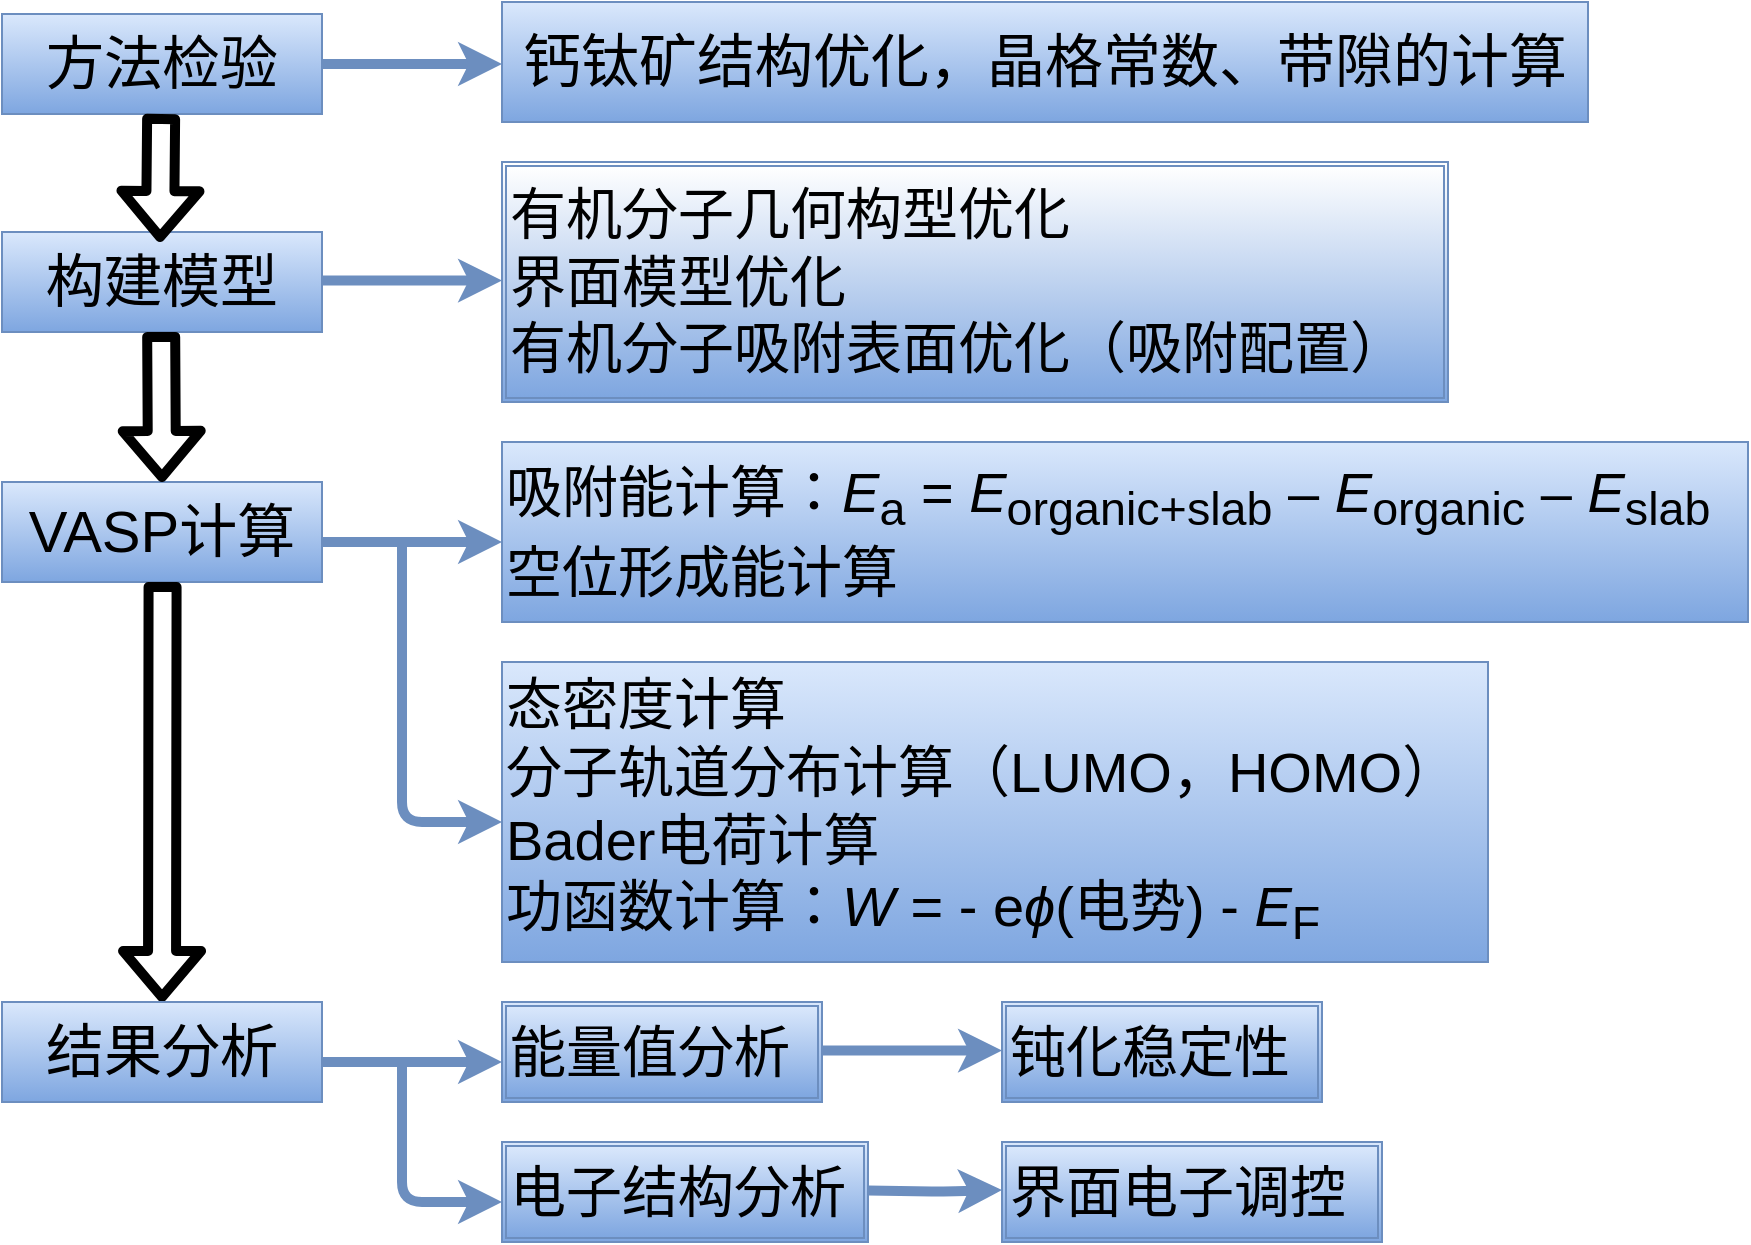 <mxfile version="13.7.6" type="github">
  <diagram id="hX-XF3ck8XFB4VlFPqp9" name="Page-1">
    <mxGraphModel dx="821" dy="600" grid="1" gridSize="10" guides="1" tooltips="1" connect="1" arrows="1" fold="1" page="1" pageScale="1" pageWidth="827" pageHeight="1169" math="0" shadow="0">
      <root>
        <mxCell id="0" />
        <mxCell id="1" parent="0" />
        <mxCell id="cmkQfpcR1fKDDS3a6NK1-7" value="&lt;font&gt;&lt;span style=&quot;font-family: &amp;#34;helvetica&amp;#34; ; text-align: left&quot;&gt;&lt;font style=&quot;font-size: 29px&quot;&gt;钙钛矿结构优化，晶格常数、带隙的计算&lt;/font&gt;&lt;/span&gt;&lt;br&gt;&lt;/font&gt;" style="whiteSpace=wrap;html=1;align=center;gradientColor=#7ea6e0;fillColor=#dae8fc;strokeColor=#6c8ebf;" parent="1" vertex="1">
          <mxGeometry x="290" y="130" width="543" height="60" as="geometry" />
        </mxCell>
        <mxCell id="cmkQfpcR1fKDDS3a6NK1-5" style="edgeStyle=orthogonalEdgeStyle;orthogonalLoop=1;jettySize=auto;html=1;exitX=1;exitY=0.5;exitDx=0;exitDy=0;strokeWidth=5;fillColor=#dae8fc;strokeColor=#6c8ebf;gradientColor=#7ea6e0;" parent="1" source="cmkQfpcR1fKDDS3a6NK1-3" edge="1">
          <mxGeometry relative="1" as="geometry">
            <mxPoint x="290" y="161" as="targetPoint" />
            <Array as="points">
              <mxPoint x="240" y="161" />
              <mxPoint x="240" y="161" />
            </Array>
          </mxGeometry>
        </mxCell>
        <mxCell id="cmkQfpcR1fKDDS3a6NK1-3" value="&lt;font style=&quot;font-size: 29px&quot;&gt;方法检验&lt;/font&gt;" style="whiteSpace=wrap;html=1;align=center;fillColor=#dae8fc;strokeColor=#6c8ebf;gradientColor=#7ea6e0;" parent="1" vertex="1">
          <mxGeometry x="40" y="136" width="160" height="50" as="geometry" />
        </mxCell>
        <mxCell id="cmkQfpcR1fKDDS3a6NK1-9" value="&lt;p style=&quot;margin-top: 0pt ; margin-bottom: 0pt ; margin-left: 0in ; text-align: left ; direction: ltr ; unicode-bidi: embed ; word-break: normal&quot;&gt;&lt;font style=&quot;font-size: 29px&quot;&gt;构建模型&lt;/font&gt;&lt;/p&gt;" style="whiteSpace=wrap;html=1;align=center;fillColor=#dae8fc;strokeColor=#6c8ebf;gradientColor=#7ea6e0;" parent="1" vertex="1">
          <mxGeometry x="40" y="245" width="160" height="50" as="geometry" />
        </mxCell>
        <mxCell id="cmkQfpcR1fKDDS3a6NK1-12" style="edgeStyle=orthogonalEdgeStyle;orthogonalLoop=1;jettySize=auto;html=1;exitX=1;exitY=0.5;exitDx=0;exitDy=0;strokeWidth=5;fillColor=#dae8fc;strokeColor=#6c8ebf;gradientColor=#7ea6e0;" parent="1" edge="1">
          <mxGeometry relative="1" as="geometry">
            <mxPoint x="290" y="269.29" as="targetPoint" />
            <mxPoint x="200" y="269.29" as="sourcePoint" />
            <Array as="points">
              <mxPoint x="250" y="269.29" />
              <mxPoint x="250" y="269.29" />
            </Array>
          </mxGeometry>
        </mxCell>
        <mxCell id="cmkQfpcR1fKDDS3a6NK1-13" value="&lt;div style=&quot;font-size: 28px&quot;&gt;&lt;font style=&quot;font-size: 28px&quot;&gt;&lt;span&gt;有机&lt;/span&gt;分子几何构型优化&lt;/font&gt;&lt;/div&gt;&lt;font style=&quot;font-size: 28px&quot;&gt;&lt;div&gt;&lt;span&gt;界面模型&lt;/span&gt;&lt;span&gt;优化&lt;/span&gt;&lt;/div&gt;&lt;/font&gt;&lt;p style=&quot;margin-top: 0pt ; margin-bottom: 0pt ; margin-left: 0in ; direction: ltr ; unicode-bidi: embed ; word-break: normal ; font-size: 28px&quot;&gt;&lt;font style=&quot;font-size: 28px&quot;&gt;&lt;span style=&quot;color: black&quot;&gt;有机分子吸附表面优化（吸附配置&lt;/span&gt;&lt;span style=&quot;color: black&quot;&gt;）&lt;/span&gt;&lt;/font&gt;&lt;/p&gt;" style="shape=ext;double=1;whiteSpace=wrap;html=1;align=left;gradientColor=#7ea6e0;strokeColor=#6c8ebf;" parent="1" vertex="1">
          <mxGeometry x="290" y="210" width="473" height="120" as="geometry" />
        </mxCell>
        <mxCell id="cmkQfpcR1fKDDS3a6NK1-18" value="&lt;p style=&quot;margin-top: 0pt ; margin-bottom: 0pt ; margin-left: 0in ; text-align: left ; direction: ltr ; unicode-bidi: embed ; word-break: normal ; font-size: 29px&quot;&gt;&lt;span style=&quot;font-family: &amp;#34;arial&amp;#34;&quot;&gt;VASP&lt;/span&gt;&lt;span&gt;计算&lt;/span&gt;&lt;/p&gt;" style="whiteSpace=wrap;html=1;align=center;fillColor=#dae8fc;strokeColor=#6c8ebf;gradientColor=#7ea6e0;" parent="1" vertex="1">
          <mxGeometry x="40" y="370" width="160" height="50" as="geometry" />
        </mxCell>
        <mxCell id="cmkQfpcR1fKDDS3a6NK1-22" style="edgeStyle=orthogonalEdgeStyle;orthogonalLoop=1;jettySize=auto;html=1;exitX=1;exitY=0.5;exitDx=0;exitDy=0;strokeWidth=5;fillColor=#dae8fc;strokeColor=#6c8ebf;gradientColor=#7ea6e0;" parent="1" edge="1">
          <mxGeometry relative="1" as="geometry">
            <mxPoint x="290" y="400.0" as="targetPoint" />
            <mxPoint x="200" y="400.0" as="sourcePoint" />
            <Array as="points">
              <mxPoint x="250" y="400" />
              <mxPoint x="250" y="400" />
            </Array>
          </mxGeometry>
        </mxCell>
        <mxCell id="cmkQfpcR1fKDDS3a6NK1-23" value="&lt;font style=&quot;font-size: 28px&quot;&gt;&lt;p style=&quot;margin-top: 0pt ; margin-bottom: 0pt ; margin-left: 0in ; direction: ltr ; unicode-bidi: embed ; word-break: normal&quot;&gt;吸附能计算：&lt;span style=&quot;font-family: &amp;#34;arial&amp;#34;&quot;&gt;&lt;i&gt;E&lt;/i&gt;&lt;sub&gt;a&lt;/sub&gt;&lt;/span&gt;&lt;span style=&quot;font-family: &amp;#34;arial&amp;#34;&quot;&gt; = &lt;/span&gt;&lt;span style=&quot;font-family: &amp;#34;arial&amp;#34;&quot;&gt;&lt;i&gt;E&lt;/i&gt;&lt;/span&gt;&lt;sub&gt;&lt;span style=&quot;font-family: &amp;#34;arial&amp;#34;&quot;&gt;organic+&lt;/span&gt;&lt;span style=&quot;font-family: &amp;#34;arial&amp;#34;&quot;&gt;slab&lt;/span&gt;&lt;/sub&gt;&lt;span style=&quot;font-family: &amp;#34;arial&amp;#34;&quot;&gt; – &lt;/span&gt;&lt;span style=&quot;font-family: &amp;#34;arial&amp;#34;&quot;&gt;&lt;i&gt;E&lt;/i&gt;&lt;sub&gt;organic&lt;/sub&gt;&lt;/span&gt;&lt;span style=&quot;font-family: &amp;#34;arial&amp;#34;&quot;&gt; – &lt;/span&gt;&lt;span style=&quot;font-family: &amp;#34;arial&amp;#34;&quot;&gt;&lt;i&gt;E&lt;/i&gt;&lt;sub&gt;slab&lt;/sub&gt;&lt;/span&gt;&lt;/p&gt;&lt;p style=&quot;margin-top: 0pt ; margin-bottom: 0pt ; margin-left: 0in ; direction: ltr ; unicode-bidi: embed ; word-break: normal&quot;&gt;&lt;span style=&quot;font-family: &amp;#34;arial&amp;#34;&quot;&gt;空位形成能计算&lt;/span&gt;&lt;/p&gt;&lt;/font&gt;" style="whiteSpace=wrap;html=1;align=left;gradientColor=#7ea6e0;fillColor=#dae8fc;strokeColor=#6c8ebf;" parent="1" vertex="1">
          <mxGeometry x="290" y="350" width="623" height="90" as="geometry" />
        </mxCell>
        <mxCell id="cmkQfpcR1fKDDS3a6NK1-24" value="&lt;font style=&quot;font-size: 28px&quot;&gt;&lt;p style=&quot;margin-top: 0pt ; margin-bottom: 0pt ; margin-left: 0in ; direction: ltr ; unicode-bidi: embed ; word-break: normal&quot;&gt;&lt;span&gt;态密度&lt;/span&gt;&lt;span&gt;计算&lt;/span&gt;&lt;/p&gt;&lt;p style=&quot;margin-top: 0pt ; margin-bottom: 0pt ; margin-left: 0in ; direction: ltr ; unicode-bidi: embed ; word-break: normal&quot;&gt;&lt;span&gt;分子轨道分布计算&lt;/span&gt;&lt;span&gt;（&lt;/span&gt;&lt;span style=&quot;font-family: &amp;#34;arial&amp;#34;&quot;&gt;LUMO&lt;/span&gt;&lt;span&gt;，&lt;/span&gt;&lt;span style=&quot;font-family: &amp;#34;arial&amp;#34;&quot;&gt;HOMO&lt;/span&gt;&lt;span&gt;）&lt;/span&gt;&lt;/p&gt;&lt;p style=&quot;margin-top: 0pt ; margin-bottom: 0pt ; margin-left: 0in ; direction: ltr ; unicode-bidi: embed ; word-break: normal&quot;&gt;&lt;span style=&quot;font-family: &amp;#34;arial&amp;#34;&quot;&gt;Bader&lt;/span&gt;&lt;span&gt;电荷&lt;/span&gt;&lt;span&gt;计算&lt;/span&gt;&lt;/p&gt;&lt;p style=&quot;margin-top: 0pt ; margin-bottom: 0pt ; margin-left: 0in ; direction: ltr ; unicode-bidi: embed ; word-break: normal&quot;&gt;功函数计算：&lt;span style=&quot;font-family: &amp;#34;arial&amp;#34;&quot;&gt;&lt;i&gt;W&lt;/i&gt; = - &lt;/span&gt;&lt;span style=&quot;font-family: &amp;#34;arial&amp;#34;&quot;&gt;e&lt;/span&gt;&lt;span style=&quot;font-family: &amp;#34;arial&amp;#34;&quot;&gt;&lt;i&gt;ϕ&lt;/i&gt;&lt;/span&gt;&lt;span style=&quot;font-family: &amp;#34;arial&amp;#34;&quot;&gt;(&lt;/span&gt;电势&lt;span style=&quot;font-family: &amp;#34;arial&amp;#34;&quot;&gt;)&amp;nbsp;&lt;/span&gt;&lt;span style=&quot;font-family: &amp;#34;arial&amp;#34;&quot;&gt;- &lt;/span&gt;&lt;span style=&quot;font-family: &amp;#34;arial&amp;#34;&quot;&gt;&lt;i&gt;E&lt;/i&gt;&lt;sub&gt;F&lt;/sub&gt;&lt;/span&gt;&lt;/p&gt;&lt;/font&gt;" style="whiteSpace=wrap;html=1;align=left;gradientColor=#7ea6e0;fillColor=#dae8fc;strokeColor=#6c8ebf;" parent="1" vertex="1">
          <mxGeometry x="290" y="460" width="493" height="150" as="geometry" />
        </mxCell>
        <mxCell id="cmkQfpcR1fKDDS3a6NK1-29" style="edgeStyle=orthogonalEdgeStyle;orthogonalLoop=1;jettySize=auto;html=1;strokeWidth=5;fillColor=#dae8fc;strokeColor=#6c8ebf;gradientColor=#7ea6e0;" parent="1" edge="1">
          <mxGeometry relative="1" as="geometry">
            <mxPoint x="290" y="540" as="targetPoint" />
            <mxPoint x="240" y="400" as="sourcePoint" />
            <Array as="points">
              <mxPoint x="240" y="540" />
            </Array>
          </mxGeometry>
        </mxCell>
        <mxCell id="cmkQfpcR1fKDDS3a6NK1-30" value="" style="shape=flexArrow;endArrow=classic;html=1;strokeWidth=5;exitX=0.5;exitY=1;exitDx=0;exitDy=0;entryX=0.5;entryY=0;entryDx=0;entryDy=0;" parent="1" target="cmkQfpcR1fKDDS3a6NK1-33" edge="1">
          <mxGeometry width="50" height="50" relative="1" as="geometry">
            <mxPoint x="120.29" y="420" as="sourcePoint" />
            <mxPoint x="119.29" y="610" as="targetPoint" />
            <Array as="points" />
          </mxGeometry>
        </mxCell>
        <mxCell id="cmkQfpcR1fKDDS3a6NK1-31" value="&lt;p style=&quot;margin-top: 0pt ; margin-bottom: 0pt ; margin-left: 0in ; direction: ltr ; unicode-bidi: embed ; word-break: normal ; font-size: 28px&quot;&gt;&lt;span&gt;能量值&lt;/span&gt;&lt;span&gt;分析&lt;/span&gt;&lt;/p&gt;" style="shape=ext;double=1;rounded=0;whiteSpace=wrap;html=1;align=left;gradientColor=#7ea6e0;fillColor=#dae8fc;strokeColor=#6c8ebf;" parent="1" vertex="1">
          <mxGeometry x="290" y="630" width="160" height="50" as="geometry" />
        </mxCell>
        <mxCell id="cmkQfpcR1fKDDS3a6NK1-32" value="&lt;p style=&quot;margin-top: 0pt ; margin-bottom: 0pt ; margin-left: 0in ; direction: ltr ; unicode-bidi: embed ; word-break: normal&quot;&gt;&lt;span&gt;&lt;font style=&quot;font-size: 28px&quot;&gt;电子结构分析&lt;/font&gt;&lt;/span&gt;&lt;/p&gt;" style="shape=ext;double=1;rounded=0;whiteSpace=wrap;html=1;align=left;gradientColor=#7ea6e0;fillColor=#dae8fc;strokeColor=#6c8ebf;" parent="1" vertex="1">
          <mxGeometry x="290" y="700" width="183" height="50" as="geometry" />
        </mxCell>
        <mxCell id="cmkQfpcR1fKDDS3a6NK1-33" value="&lt;p style=&quot;margin-top: 0pt ; margin-bottom: 0pt ; margin-left: 0in ; text-align: left ; direction: ltr ; unicode-bidi: embed ; word-break: normal&quot;&gt;&lt;span&gt;&lt;font style=&quot;font-size: 29px&quot;&gt;结果分析&lt;/font&gt;&lt;/span&gt;&lt;/p&gt;" style="whiteSpace=wrap;html=1;align=center;fillColor=#dae8fc;strokeColor=#6c8ebf;gradientColor=#7ea6e0;" parent="1" vertex="1">
          <mxGeometry x="40" y="630" width="160" height="50" as="geometry" />
        </mxCell>
        <mxCell id="cmkQfpcR1fKDDS3a6NK1-45" style="edgeStyle=orthogonalEdgeStyle;orthogonalLoop=1;jettySize=auto;html=1;exitX=1;exitY=0.5;exitDx=0;exitDy=0;strokeWidth=5;fillColor=#dae8fc;strokeColor=#6c8ebf;gradientColor=#7ea6e0;" parent="1" edge="1">
          <mxGeometry relative="1" as="geometry">
            <mxPoint x="540" y="654.29" as="targetPoint" />
            <mxPoint x="450" y="654.29" as="sourcePoint" />
            <Array as="points">
              <mxPoint x="500" y="654.29" />
              <mxPoint x="500" y="654.29" />
            </Array>
          </mxGeometry>
        </mxCell>
        <mxCell id="cmkQfpcR1fKDDS3a6NK1-46" value="&lt;p style=&quot;margin-top: 0pt ; margin-bottom: 0pt ; margin-left: 0in ; direction: ltr ; unicode-bidi: embed ; word-break: normal ; font-size: 28px&quot;&gt;钝化稳定性&lt;/p&gt;" style="shape=ext;double=1;rounded=0;whiteSpace=wrap;html=1;align=left;gradientColor=#7ea6e0;fillColor=#dae8fc;strokeColor=#6c8ebf;" parent="1" vertex="1">
          <mxGeometry x="540" y="630" width="160" height="50" as="geometry" />
        </mxCell>
        <mxCell id="cmkQfpcR1fKDDS3a6NK1-47" style="edgeStyle=orthogonalEdgeStyle;orthogonalLoop=1;jettySize=auto;html=1;exitX=1;exitY=0.5;exitDx=0;exitDy=0;strokeWidth=5;fillColor=#dae8fc;strokeColor=#6c8ebf;gradientColor=#7ea6e0;entryX=0;entryY=0.48;entryDx=0;entryDy=0;entryPerimeter=0;" parent="1" target="cmkQfpcR1fKDDS3a6NK1-48" edge="1">
          <mxGeometry relative="1" as="geometry">
            <mxPoint x="530" y="724" as="targetPoint" />
            <mxPoint x="473" y="724.29" as="sourcePoint" />
            <Array as="points" />
          </mxGeometry>
        </mxCell>
        <mxCell id="cmkQfpcR1fKDDS3a6NK1-48" value="&lt;p style=&quot;margin-top: 0pt ; margin-bottom: 0pt ; margin-left: 0in ; direction: ltr ; unicode-bidi: embed ; word-break: normal ; font-size: 28px&quot;&gt;界面电子调控&lt;/p&gt;" style="shape=ext;double=1;rounded=0;whiteSpace=wrap;html=1;align=left;gradientColor=#7ea6e0;fillColor=#dae8fc;strokeColor=#6c8ebf;" parent="1" vertex="1">
          <mxGeometry x="540" y="700" width="190" height="50" as="geometry" />
        </mxCell>
        <mxCell id="cmkQfpcR1fKDDS3a6NK1-49" style="edgeStyle=orthogonalEdgeStyle;orthogonalLoop=1;jettySize=auto;html=1;exitX=1;exitY=0.5;exitDx=0;exitDy=0;strokeWidth=5;fillColor=#dae8fc;strokeColor=#6c8ebf;gradientColor=#7ea6e0;" parent="1" edge="1">
          <mxGeometry relative="1" as="geometry">
            <mxPoint x="290" y="660" as="targetPoint" />
            <mxPoint x="200" y="660" as="sourcePoint" />
            <Array as="points">
              <mxPoint x="250" y="660" />
              <mxPoint x="250" y="660" />
            </Array>
          </mxGeometry>
        </mxCell>
        <mxCell id="cmkQfpcR1fKDDS3a6NK1-50" style="edgeStyle=orthogonalEdgeStyle;orthogonalLoop=1;jettySize=auto;html=1;strokeWidth=5;fillColor=#dae8fc;strokeColor=#6c8ebf;gradientColor=#7ea6e0;" parent="1" edge="1">
          <mxGeometry relative="1" as="geometry">
            <mxPoint x="290" y="730" as="targetPoint" />
            <mxPoint x="240" y="660" as="sourcePoint" />
            <Array as="points">
              <mxPoint x="240" y="730" />
              <mxPoint x="290" y="730" />
            </Array>
          </mxGeometry>
        </mxCell>
        <mxCell id="cmkQfpcR1fKDDS3a6NK1-51" value="" style="shape=flexArrow;endArrow=classic;html=1;strokeWidth=5;exitX=0.5;exitY=1;exitDx=0;exitDy=0;entryX=0.5;entryY=0;entryDx=0;entryDy=0;" parent="1" target="cmkQfpcR1fKDDS3a6NK1-18" edge="1">
          <mxGeometry width="50" height="50" relative="1" as="geometry">
            <mxPoint x="119.58" y="295" as="sourcePoint" />
            <mxPoint x="119.29" y="505.0" as="targetPoint" />
            <Array as="points" />
          </mxGeometry>
        </mxCell>
        <mxCell id="cmkQfpcR1fKDDS3a6NK1-52" value="" style="shape=flexArrow;endArrow=classic;html=1;strokeWidth=5;exitX=0.5;exitY=1;exitDx=0;exitDy=0;" parent="1" edge="1">
          <mxGeometry width="50" height="50" relative="1" as="geometry">
            <mxPoint x="119.58" y="186" as="sourcePoint" />
            <mxPoint x="119" y="250" as="targetPoint" />
            <Array as="points" />
          </mxGeometry>
        </mxCell>
      </root>
    </mxGraphModel>
  </diagram>
</mxfile>
